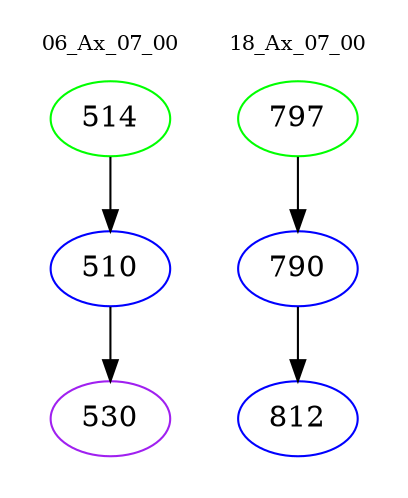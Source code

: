 digraph{
subgraph cluster_0 {
color = white
label = "06_Ax_07_00";
fontsize=10;
T0_514 [label="514", color="green"]
T0_514 -> T0_510 [color="black"]
T0_510 [label="510", color="blue"]
T0_510 -> T0_530 [color="black"]
T0_530 [label="530", color="purple"]
}
subgraph cluster_1 {
color = white
label = "18_Ax_07_00";
fontsize=10;
T1_797 [label="797", color="green"]
T1_797 -> T1_790 [color="black"]
T1_790 [label="790", color="blue"]
T1_790 -> T1_812 [color="black"]
T1_812 [label="812", color="blue"]
}
}
